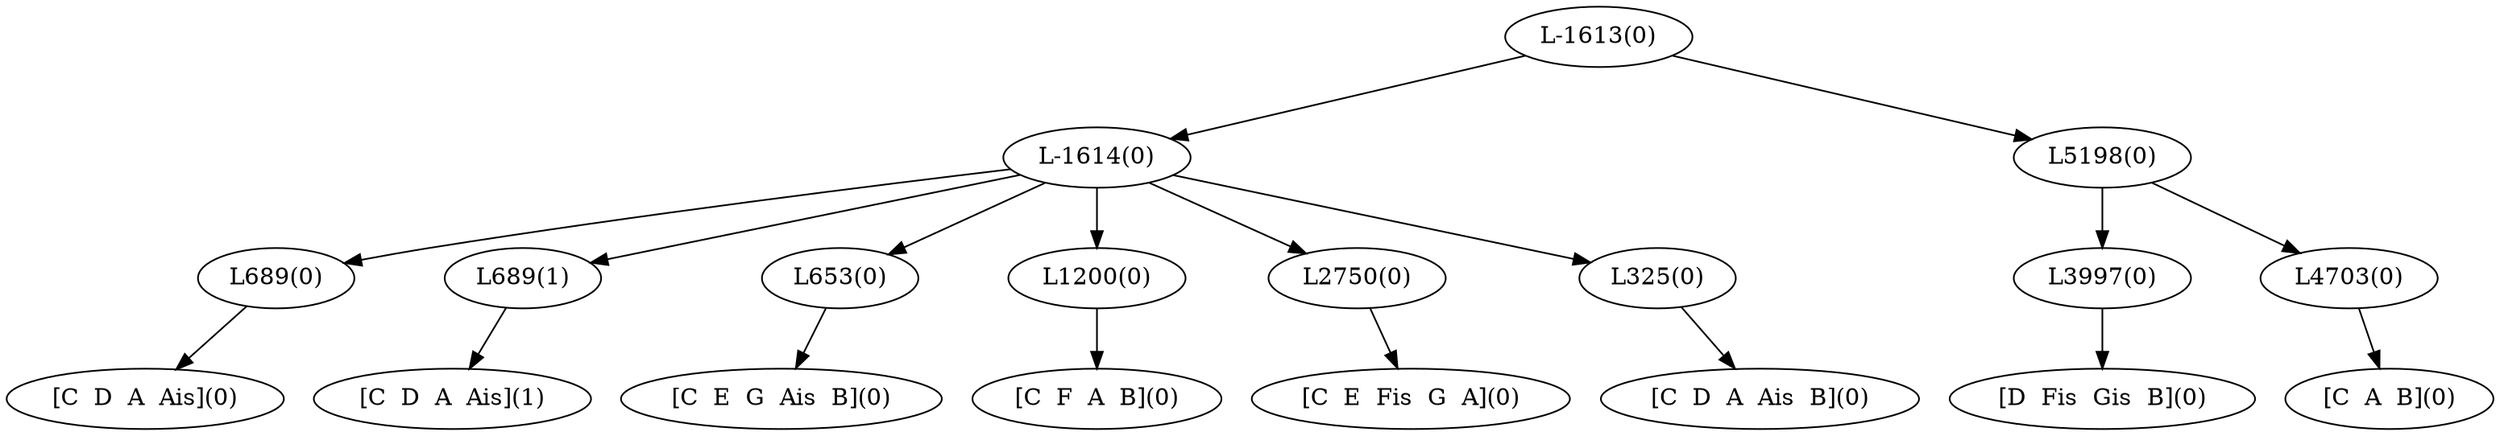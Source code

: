 digraph sample{
"L689(0)"->"[C  D  A  Ais](0)"
"L689(1)"->"[C  D  A  Ais](1)"
"L653(0)"->"[C  E  G  Ais  B](0)"
"L1200(0)"->"[C  F  A  B](0)"
"L2750(0)"->"[C  E  Fis  G  A](0)"
"L325(0)"->"[C  D  A  Ais  B](0)"
"L-1614(0)"->"L689(0)"
"L-1614(0)"->"L689(1)"
"L-1614(0)"->"L653(0)"
"L-1614(0)"->"L1200(0)"
"L-1614(0)"->"L2750(0)"
"L-1614(0)"->"L325(0)"
"L3997(0)"->"[D  Fis  Gis  B](0)"
"L4703(0)"->"[C  A  B](0)"
"L5198(0)"->"L3997(0)"
"L5198(0)"->"L4703(0)"
"L-1613(0)"->"L-1614(0)"
"L-1613(0)"->"L5198(0)"
{rank = min; "L-1613(0)"}
{rank = same; "L-1614(0)"; "L5198(0)";}
{rank = same; "L689(0)"; "L689(1)"; "L653(0)"; "L1200(0)"; "L2750(0)"; "L325(0)"; "L3997(0)"; "L4703(0)";}
{rank = max; "[C  A  B](0)"; "[C  D  A  Ais  B](0)"; "[C  D  A  Ais](0)"; "[C  D  A  Ais](1)"; "[C  E  Fis  G  A](0)"; "[C  E  G  Ais  B](0)"; "[C  F  A  B](0)"; "[D  Fis  Gis  B](0)";}
}